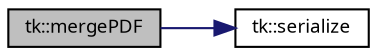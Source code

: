 digraph "tk::mergePDF"
{
 // INTERACTIVE_SVG=YES
  bgcolor="transparent";
  edge [fontname="sans-serif",fontsize="9",labelfontname="sans-serif",labelfontsize="9"];
  node [fontname="sans-serif",fontsize="9",shape=record];
  rankdir="LR";
  Node1 [label="tk::mergePDF",height=0.2,width=0.4,color="black", fillcolor="grey75", style="filled", fontcolor="black"];
  Node1 -> Node2 [color="midnightblue",fontsize="9",style="solid",fontname="sans-serif"];
  Node2 [label="tk::serialize",height=0.2,width=0.4,color="black",URL="$namespacetk.html#a95434266ed0be6503251e90e0fe60823",tooltip="Serialize vectors of PDFs to raw memory stream. "];
}
